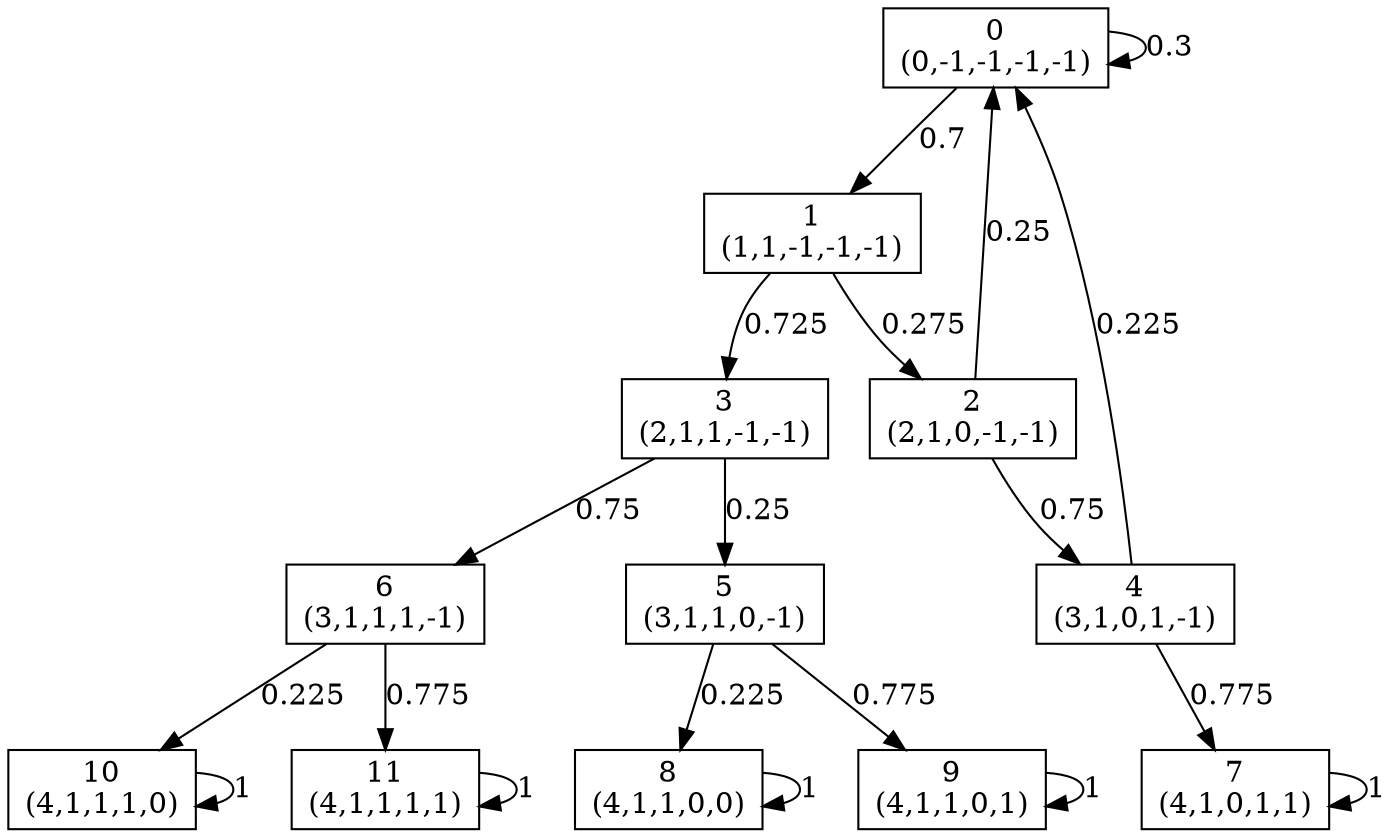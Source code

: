 digraph P {
node [shape=box];
0 -> 0 [ label="0.3" ];
0 -> 1 [ label="0.7" ];
1 -> 2 [ label="0.275" ];
1 -> 3 [ label="0.725" ];
2 -> 0 [ label="0.25" ];
2 -> 4 [ label="0.75" ];
3 -> 5 [ label="0.25" ];
3 -> 6 [ label="0.75" ];
4 -> 0 [ label="0.225" ];
4 -> 7 [ label="0.775" ];
5 -> 8 [ label="0.225" ];
5 -> 9 [ label="0.775" ];
6 -> 10 [ label="0.225" ];
6 -> 11 [ label="0.775" ];
7 -> 7 [ label="1" ];
8 -> 8 [ label="1" ];
9 -> 9 [ label="1" ];
10 -> 10 [ label="1" ];
11 -> 11 [ label="1" ];
0 [label="0\n(0,-1,-1,-1,-1)"];
1 [label="1\n(1,1,-1,-1,-1)"];
2 [label="2\n(2,1,0,-1,-1)"];
3 [label="3\n(2,1,1,-1,-1)"];
4 [label="4\n(3,1,0,1,-1)"];
5 [label="5\n(3,1,1,0,-1)"];
6 [label="6\n(3,1,1,1,-1)"];
7 [label="7\n(4,1,0,1,1)"];
8 [label="8\n(4,1,1,0,0)"];
9 [label="9\n(4,1,1,0,1)"];
10 [label="10\n(4,1,1,1,0)"];
11 [label="11\n(4,1,1,1,1)"];
}
